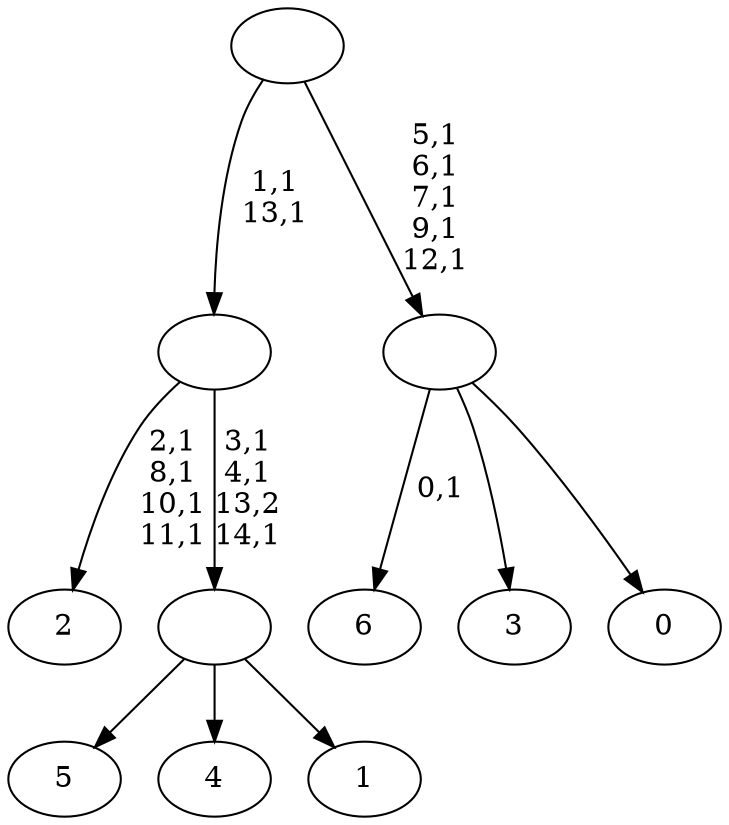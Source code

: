digraph T {
	22 [label="6"]
	20 [label="5"]
	19 [label="4"]
	18 [label="3"]
	17 [label="2"]
	12 [label="1"]
	11 [label=""]
	8 [label=""]
	6 [label="0"]
	5 [label=""]
	0 [label=""]
	11 -> 20 [label=""]
	11 -> 19 [label=""]
	11 -> 12 [label=""]
	8 -> 11 [label="3,1\n4,1\n13,2\n14,1"]
	8 -> 17 [label="2,1\n8,1\n10,1\n11,1"]
	5 -> 22 [label="0,1"]
	5 -> 18 [label=""]
	5 -> 6 [label=""]
	0 -> 5 [label="5,1\n6,1\n7,1\n9,1\n12,1"]
	0 -> 8 [label="1,1\n13,1"]
}
